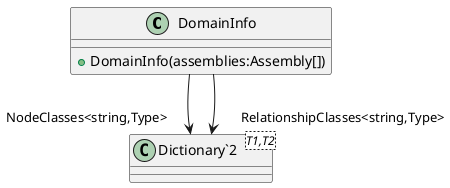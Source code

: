 @startuml
class DomainInfo {
    + DomainInfo(assemblies:Assembly[])
}
class "Dictionary`2"<T1,T2> {
}
DomainInfo --> "NodeClasses<string,Type>" "Dictionary`2"
DomainInfo --> "RelationshipClasses<string,Type>" "Dictionary`2"
@enduml
